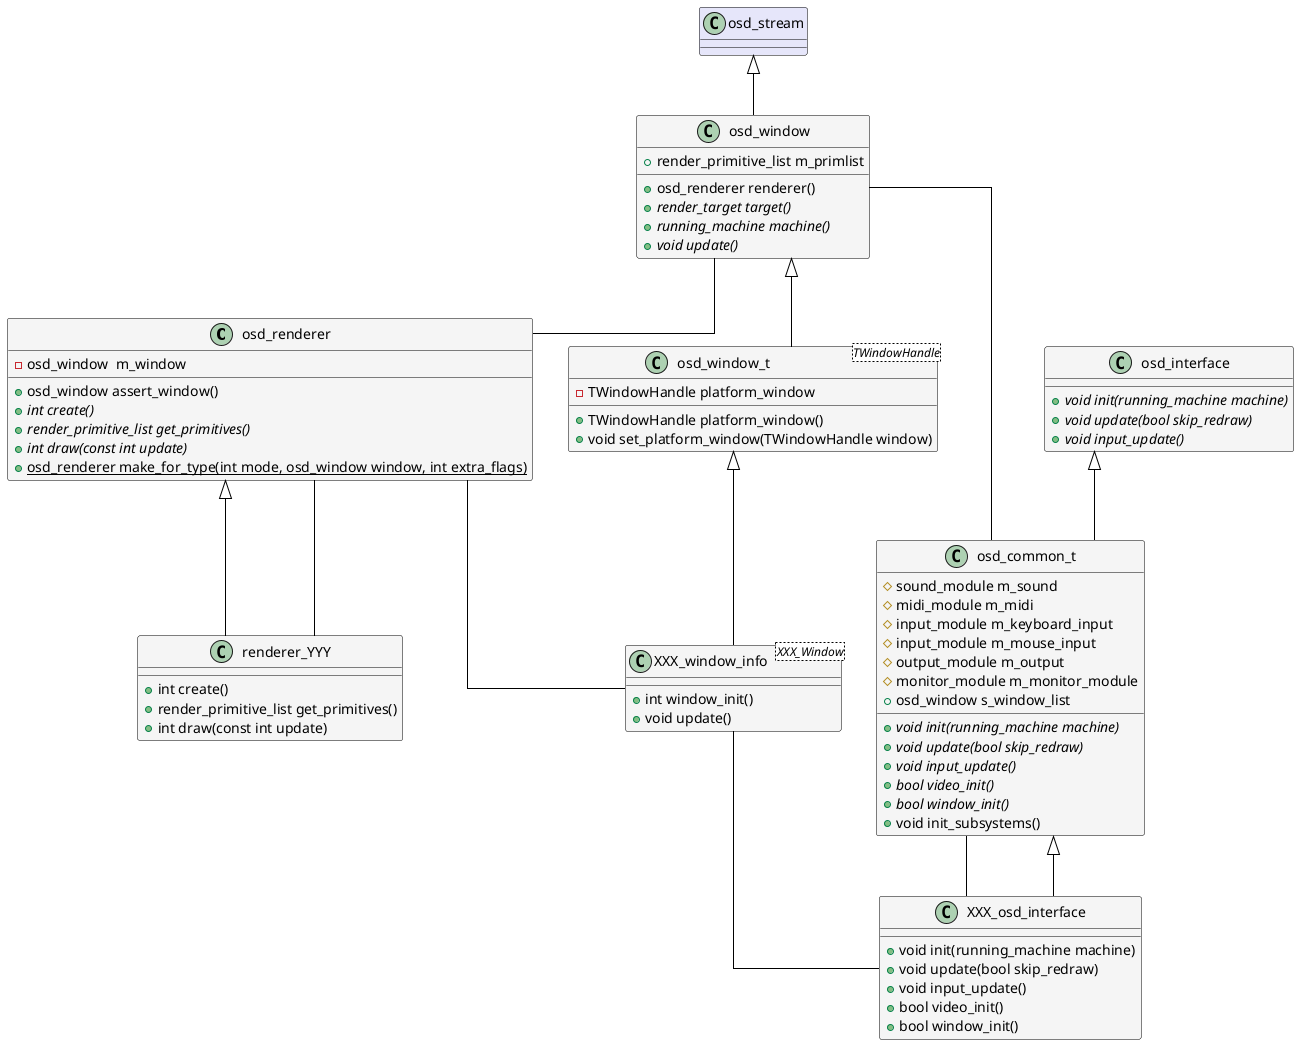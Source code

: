 @startuml mame

skinparam LineType ortho
skinparam ArrowColor black
skinparam Shadowing false

skinparam class {
    BackgroundColor WhiteSmoke
    BorderColor black
}

class osd_renderer {
    -osd_window  m_window
    +osd_window assert_window()
    {abstract} +int create()
    {abstract} +render_primitive_list get_primitives()
    {abstract} +int draw(const int update)
    {static} +osd_renderer make_for_type(int mode, osd_window window, int extra_flags)
}

class renderer_YYY extends osd_renderer {    
    +int create()
    +render_primitive_list get_primitives()    
    +int draw(const int update)
}

osd_window -- osd_renderer
renderer_YYY -- osd_renderer

class osd_window_t<TWindowHandle> extends osd_window {
    -TWindowHandle platform_window
    +TWindowHandle platform_window()
	+void set_platform_window(TWindowHandle window)
}

class osd_stream #Lavender

class osd_window extends osd_stream {    
    +render_primitive_list m_primlist
    +osd_renderer renderer()        
    {abstract} +render_target target()    
    {abstract} +running_machine machine()
    {abstract} +void update()    
}

class XXX_window_info<XXX_Window> extends osd_window_t {    
    +int window_init()
    +void update()
}

osd_renderer -- XXX_window_info
osd_common_t -- XXX_osd_interface
XXX_window_info -- XXX_osd_interface

class XXX_osd_interface extends osd_common_t {
    +void init(running_machine machine)
    +void update(bool skip_redraw)
    +void input_update()
    +bool video_init()
    +bool window_init()
}

osd_window -- osd_common_t

class osd_interface {
	{abstract} +void init(running_machine machine)
	{abstract} +void update(bool skip_redraw)
	{abstract} +void input_update()
}

class osd_common_t extends osd_interface {
    #sound_module m_sound
    #midi_module m_midi
    #input_module m_keyboard_input
    #input_module m_mouse_input 
    #output_module m_output
    #monitor_module m_monitor_module
    +osd_window s_window_list
    {abstract} + void init(running_machine machine)
    {abstract} + void update(bool skip_redraw)
    {abstract} + void input_update()
    {abstract} +bool video_init()
    {abstract} +bool window_init()
    +void init_subsystems()
}

@enduml